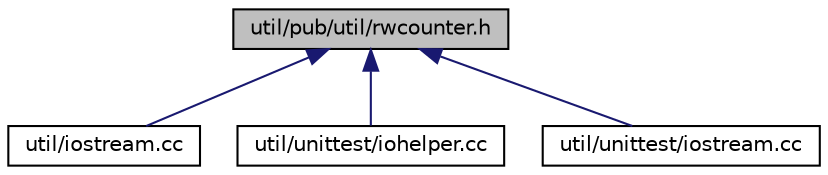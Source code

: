 digraph "util/pub/util/rwcounter.h"
{
 // LATEX_PDF_SIZE
  edge [fontname="Helvetica",fontsize="10",labelfontname="Helvetica",labelfontsize="10"];
  node [fontname="Helvetica",fontsize="10",shape=record];
  Node1 [label="util/pub/util/rwcounter.h",height=0.2,width=0.4,color="black", fillcolor="grey75", style="filled", fontcolor="black",tooltip="Read/write counter."];
  Node1 -> Node2 [dir="back",color="midnightblue",fontsize="10",style="solid",fontname="Helvetica"];
  Node2 [label="util/iostream.cc",height=0.2,width=0.4,color="black", fillcolor="white", style="filled",URL="$d2/d3e/iostream_8cc.html",tooltip="input/output stream utilities implementation"];
  Node1 -> Node3 [dir="back",color="midnightblue",fontsize="10",style="solid",fontname="Helvetica"];
  Node3 [label="util/unittest/iohelper.cc",height=0.2,width=0.4,color="black", fillcolor="white", style="filled",URL="$de/d12/iohelper_8cc.html",tooltip="Tests for input/output stream utilities."];
  Node1 -> Node4 [dir="back",color="midnightblue",fontsize="10",style="solid",fontname="Helvetica"];
  Node4 [label="util/unittest/iostream.cc",height=0.2,width=0.4,color="black", fillcolor="white", style="filled",URL="$d5/df4/unittest_2iostream_8cc.html",tooltip="Tests for input/output stream utilities."];
}
